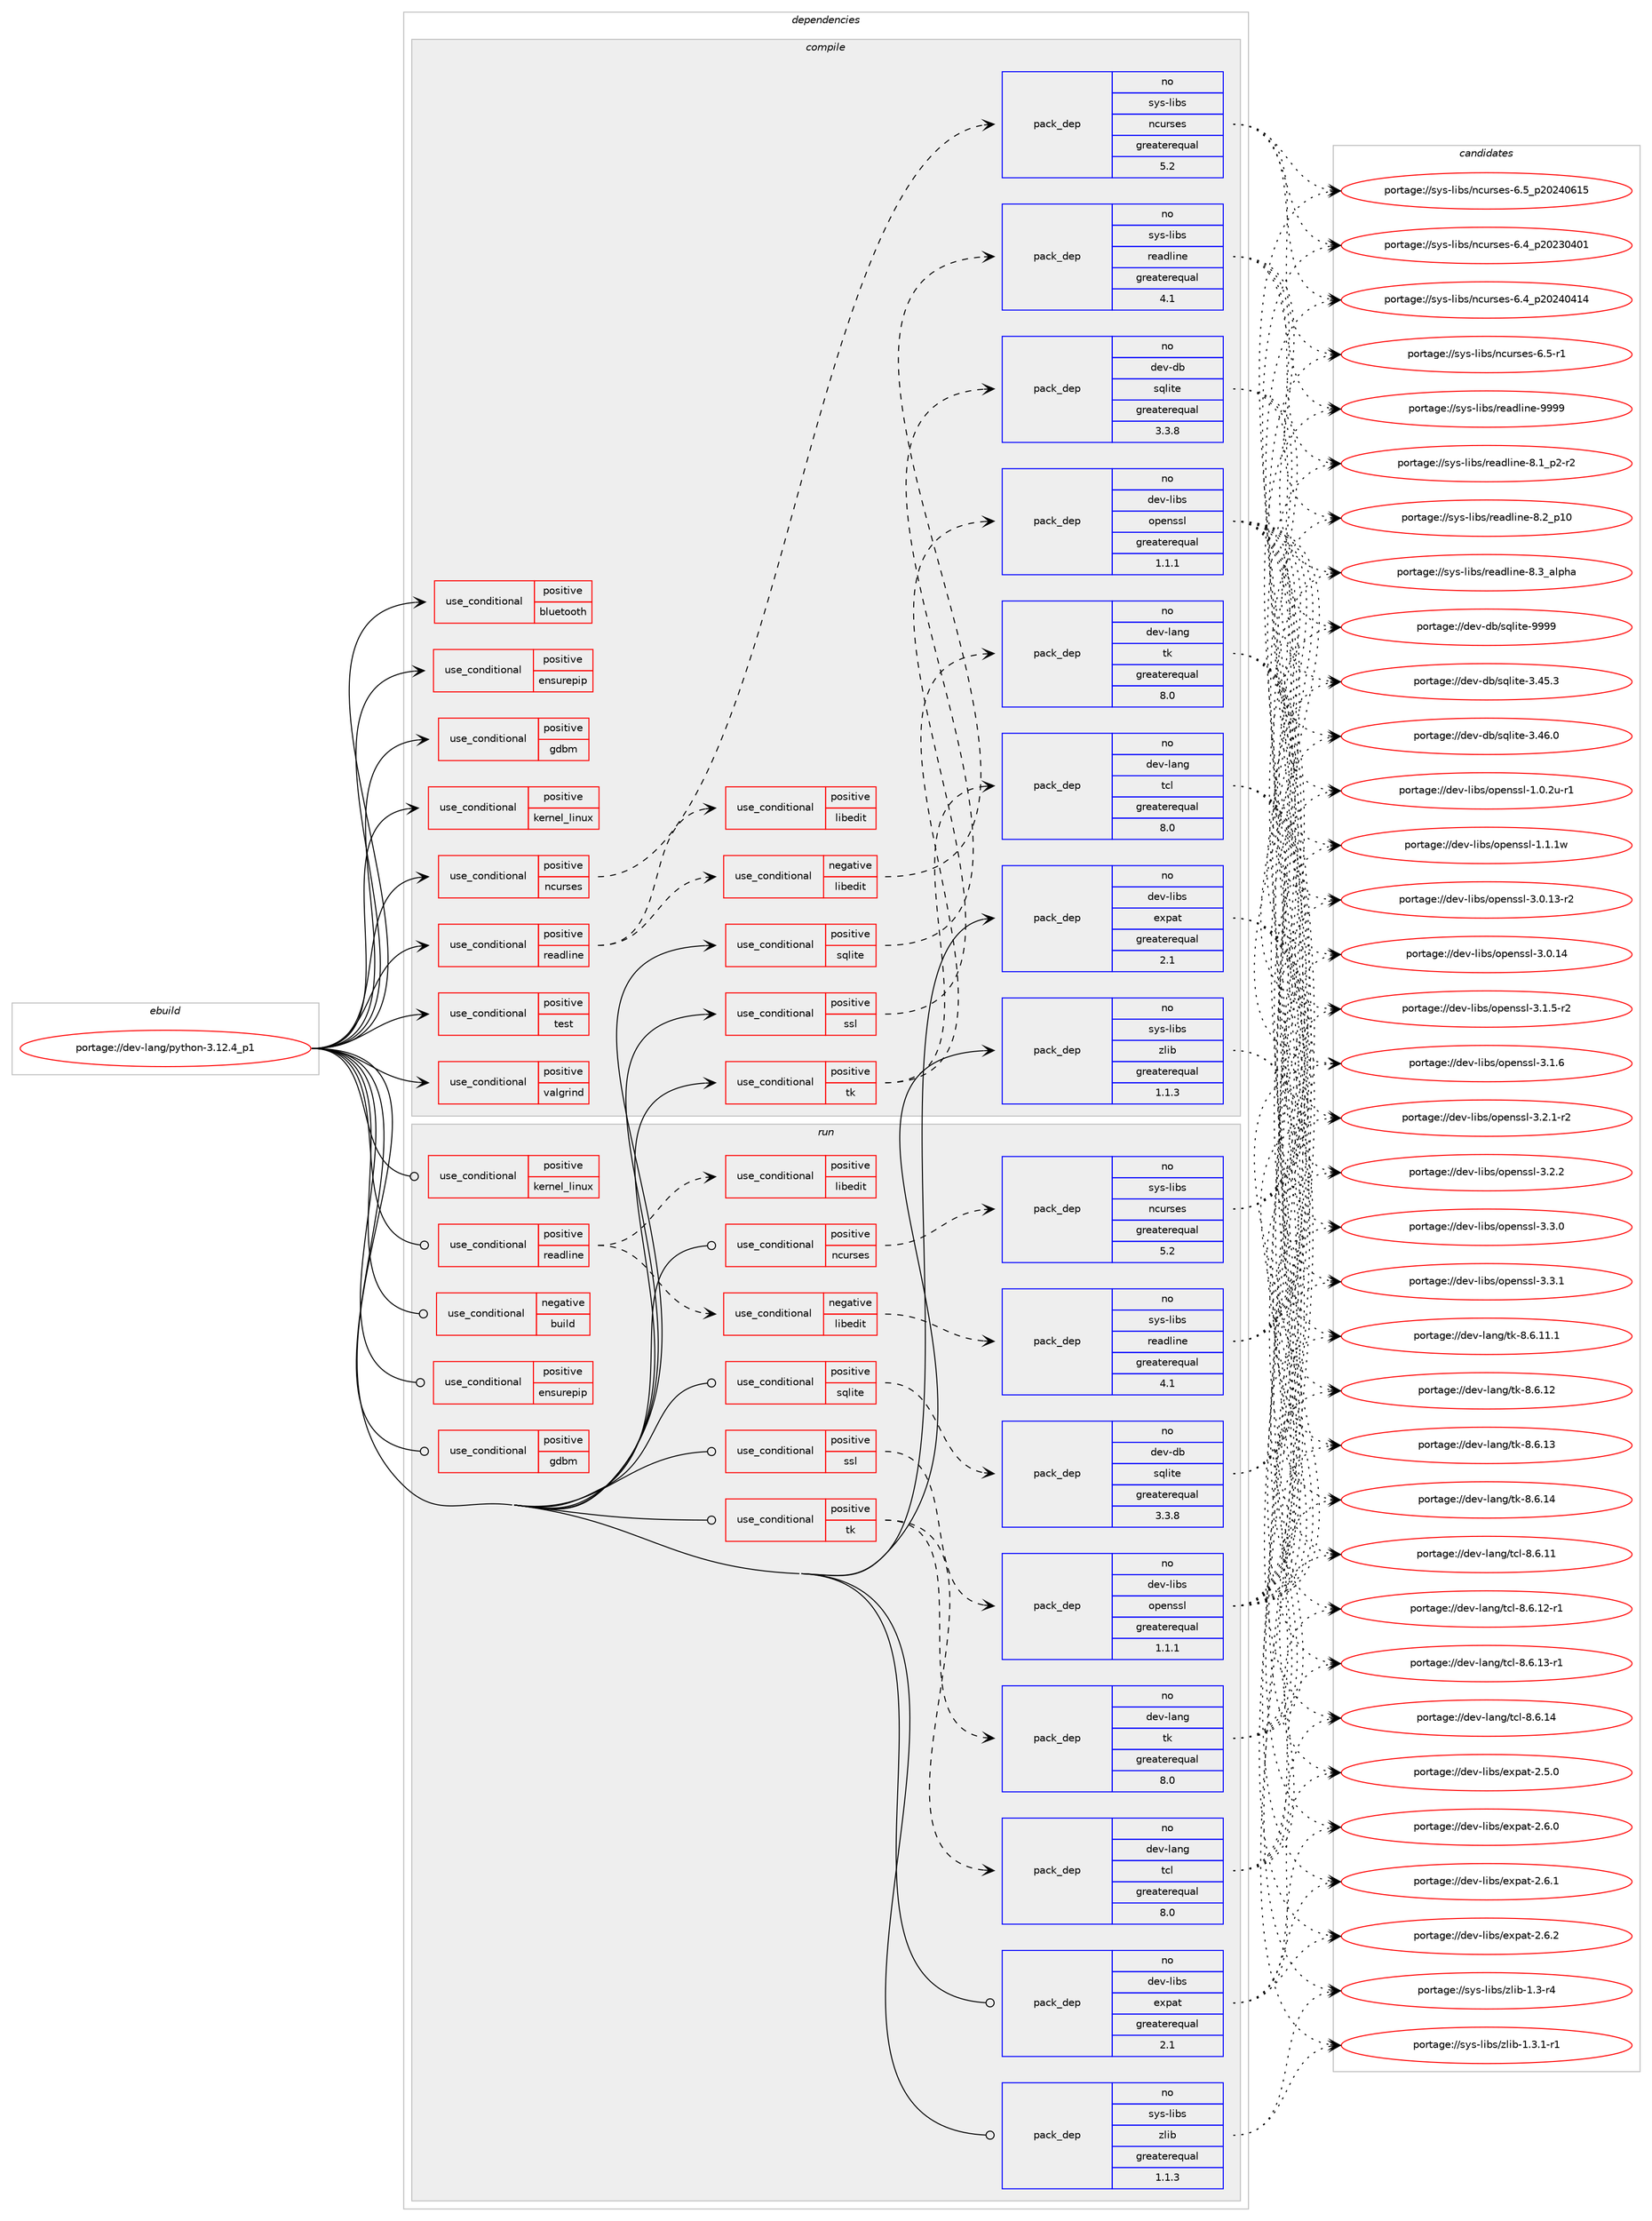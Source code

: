 digraph prolog {

# *************
# Graph options
# *************

newrank=true;
concentrate=true;
compound=true;
graph [rankdir=LR,fontname=Helvetica,fontsize=10,ranksep=1.5];#, ranksep=2.5, nodesep=0.2];
edge  [arrowhead=vee];
node  [fontname=Helvetica,fontsize=10];

# **********
# The ebuild
# **********

subgraph cluster_leftcol {
color=gray;
rank=same;
label=<<i>ebuild</i>>;
id [label="portage://dev-lang/python-3.12.4_p1", color=red, width=4, href="../dev-lang/python-3.12.4_p1.svg"];
}

# ****************
# The dependencies
# ****************

subgraph cluster_midcol {
color=gray;
label=<<i>dependencies</i>>;
subgraph cluster_compile {
fillcolor="#eeeeee";
style=filled;
label=<<i>compile</i>>;
subgraph cond23380 {
dependency51806 [label=<<TABLE BORDER="0" CELLBORDER="1" CELLSPACING="0" CELLPADDING="4"><TR><TD ROWSPAN="3" CELLPADDING="10">use_conditional</TD></TR><TR><TD>positive</TD></TR><TR><TD>bluetooth</TD></TR></TABLE>>, shape=none, color=red];
# *** BEGIN UNKNOWN DEPENDENCY TYPE (TODO) ***
# dependency51806 -> package_dependency(portage://dev-lang/python-3.12.4_p1,install,no,net-wireless,bluez,none,[,,],[],[])
# *** END UNKNOWN DEPENDENCY TYPE (TODO) ***

}
id:e -> dependency51806:w [weight=20,style="solid",arrowhead="vee"];
subgraph cond23381 {
dependency51807 [label=<<TABLE BORDER="0" CELLBORDER="1" CELLSPACING="0" CELLPADDING="4"><TR><TD ROWSPAN="3" CELLPADDING="10">use_conditional</TD></TR><TR><TD>positive</TD></TR><TR><TD>ensurepip</TD></TR></TABLE>>, shape=none, color=red];
# *** BEGIN UNKNOWN DEPENDENCY TYPE (TODO) ***
# dependency51807 -> package_dependency(portage://dev-lang/python-3.12.4_p1,install,no,dev-python,ensurepip-pip,none,[,,],[],[])
# *** END UNKNOWN DEPENDENCY TYPE (TODO) ***

}
id:e -> dependency51807:w [weight=20,style="solid",arrowhead="vee"];
subgraph cond23382 {
dependency51808 [label=<<TABLE BORDER="0" CELLBORDER="1" CELLSPACING="0" CELLPADDING="4"><TR><TD ROWSPAN="3" CELLPADDING="10">use_conditional</TD></TR><TR><TD>positive</TD></TR><TR><TD>gdbm</TD></TR></TABLE>>, shape=none, color=red];
# *** BEGIN UNKNOWN DEPENDENCY TYPE (TODO) ***
# dependency51808 -> package_dependency(portage://dev-lang/python-3.12.4_p1,install,no,sys-libs,gdbm,none,[,,],any_same_slot,[use(enable(berkdb),none)])
# *** END UNKNOWN DEPENDENCY TYPE (TODO) ***

}
id:e -> dependency51808:w [weight=20,style="solid",arrowhead="vee"];
subgraph cond23383 {
dependency51809 [label=<<TABLE BORDER="0" CELLBORDER="1" CELLSPACING="0" CELLPADDING="4"><TR><TD ROWSPAN="3" CELLPADDING="10">use_conditional</TD></TR><TR><TD>positive</TD></TR><TR><TD>kernel_linux</TD></TR></TABLE>>, shape=none, color=red];
# *** BEGIN UNKNOWN DEPENDENCY TYPE (TODO) ***
# dependency51809 -> package_dependency(portage://dev-lang/python-3.12.4_p1,install,no,sys-apps,util-linux,none,[,,],any_same_slot,[])
# *** END UNKNOWN DEPENDENCY TYPE (TODO) ***

}
id:e -> dependency51809:w [weight=20,style="solid",arrowhead="vee"];
subgraph cond23384 {
dependency51810 [label=<<TABLE BORDER="0" CELLBORDER="1" CELLSPACING="0" CELLPADDING="4"><TR><TD ROWSPAN="3" CELLPADDING="10">use_conditional</TD></TR><TR><TD>positive</TD></TR><TR><TD>ncurses</TD></TR></TABLE>>, shape=none, color=red];
subgraph pack27358 {
dependency51811 [label=<<TABLE BORDER="0" CELLBORDER="1" CELLSPACING="0" CELLPADDING="4" WIDTH="220"><TR><TD ROWSPAN="6" CELLPADDING="30">pack_dep</TD></TR><TR><TD WIDTH="110">no</TD></TR><TR><TD>sys-libs</TD></TR><TR><TD>ncurses</TD></TR><TR><TD>greaterequal</TD></TR><TR><TD>5.2</TD></TR></TABLE>>, shape=none, color=blue];
}
dependency51810:e -> dependency51811:w [weight=20,style="dashed",arrowhead="vee"];
}
id:e -> dependency51810:w [weight=20,style="solid",arrowhead="vee"];
subgraph cond23385 {
dependency51812 [label=<<TABLE BORDER="0" CELLBORDER="1" CELLSPACING="0" CELLPADDING="4"><TR><TD ROWSPAN="3" CELLPADDING="10">use_conditional</TD></TR><TR><TD>positive</TD></TR><TR><TD>readline</TD></TR></TABLE>>, shape=none, color=red];
subgraph cond23386 {
dependency51813 [label=<<TABLE BORDER="0" CELLBORDER="1" CELLSPACING="0" CELLPADDING="4"><TR><TD ROWSPAN="3" CELLPADDING="10">use_conditional</TD></TR><TR><TD>negative</TD></TR><TR><TD>libedit</TD></TR></TABLE>>, shape=none, color=red];
subgraph pack27359 {
dependency51814 [label=<<TABLE BORDER="0" CELLBORDER="1" CELLSPACING="0" CELLPADDING="4" WIDTH="220"><TR><TD ROWSPAN="6" CELLPADDING="30">pack_dep</TD></TR><TR><TD WIDTH="110">no</TD></TR><TR><TD>sys-libs</TD></TR><TR><TD>readline</TD></TR><TR><TD>greaterequal</TD></TR><TR><TD>4.1</TD></TR></TABLE>>, shape=none, color=blue];
}
dependency51813:e -> dependency51814:w [weight=20,style="dashed",arrowhead="vee"];
}
dependency51812:e -> dependency51813:w [weight=20,style="dashed",arrowhead="vee"];
subgraph cond23387 {
dependency51815 [label=<<TABLE BORDER="0" CELLBORDER="1" CELLSPACING="0" CELLPADDING="4"><TR><TD ROWSPAN="3" CELLPADDING="10">use_conditional</TD></TR><TR><TD>positive</TD></TR><TR><TD>libedit</TD></TR></TABLE>>, shape=none, color=red];
# *** BEGIN UNKNOWN DEPENDENCY TYPE (TODO) ***
# dependency51815 -> package_dependency(portage://dev-lang/python-3.12.4_p1,install,no,dev-libs,libedit,none,[,,],any_same_slot,[])
# *** END UNKNOWN DEPENDENCY TYPE (TODO) ***

}
dependency51812:e -> dependency51815:w [weight=20,style="dashed",arrowhead="vee"];
}
id:e -> dependency51812:w [weight=20,style="solid",arrowhead="vee"];
subgraph cond23388 {
dependency51816 [label=<<TABLE BORDER="0" CELLBORDER="1" CELLSPACING="0" CELLPADDING="4"><TR><TD ROWSPAN="3" CELLPADDING="10">use_conditional</TD></TR><TR><TD>positive</TD></TR><TR><TD>sqlite</TD></TR></TABLE>>, shape=none, color=red];
subgraph pack27360 {
dependency51817 [label=<<TABLE BORDER="0" CELLBORDER="1" CELLSPACING="0" CELLPADDING="4" WIDTH="220"><TR><TD ROWSPAN="6" CELLPADDING="30">pack_dep</TD></TR><TR><TD WIDTH="110">no</TD></TR><TR><TD>dev-db</TD></TR><TR><TD>sqlite</TD></TR><TR><TD>greaterequal</TD></TR><TR><TD>3.3.8</TD></TR></TABLE>>, shape=none, color=blue];
}
dependency51816:e -> dependency51817:w [weight=20,style="dashed",arrowhead="vee"];
}
id:e -> dependency51816:w [weight=20,style="solid",arrowhead="vee"];
subgraph cond23389 {
dependency51818 [label=<<TABLE BORDER="0" CELLBORDER="1" CELLSPACING="0" CELLPADDING="4"><TR><TD ROWSPAN="3" CELLPADDING="10">use_conditional</TD></TR><TR><TD>positive</TD></TR><TR><TD>ssl</TD></TR></TABLE>>, shape=none, color=red];
subgraph pack27361 {
dependency51819 [label=<<TABLE BORDER="0" CELLBORDER="1" CELLSPACING="0" CELLPADDING="4" WIDTH="220"><TR><TD ROWSPAN="6" CELLPADDING="30">pack_dep</TD></TR><TR><TD WIDTH="110">no</TD></TR><TR><TD>dev-libs</TD></TR><TR><TD>openssl</TD></TR><TR><TD>greaterequal</TD></TR><TR><TD>1.1.1</TD></TR></TABLE>>, shape=none, color=blue];
}
dependency51818:e -> dependency51819:w [weight=20,style="dashed",arrowhead="vee"];
}
id:e -> dependency51818:w [weight=20,style="solid",arrowhead="vee"];
subgraph cond23390 {
dependency51820 [label=<<TABLE BORDER="0" CELLBORDER="1" CELLSPACING="0" CELLPADDING="4"><TR><TD ROWSPAN="3" CELLPADDING="10">use_conditional</TD></TR><TR><TD>positive</TD></TR><TR><TD>test</TD></TR></TABLE>>, shape=none, color=red];
# *** BEGIN UNKNOWN DEPENDENCY TYPE (TODO) ***
# dependency51820 -> package_dependency(portage://dev-lang/python-3.12.4_p1,install,no,app-arch,xz-utils,none,[,,],[],[])
# *** END UNKNOWN DEPENDENCY TYPE (TODO) ***

# *** BEGIN UNKNOWN DEPENDENCY TYPE (TODO) ***
# dependency51820 -> package_dependency(portage://dev-lang/python-3.12.4_p1,install,no,dev-python,ensurepip-pip,none,[,,],[],[])
# *** END UNKNOWN DEPENDENCY TYPE (TODO) ***

# *** BEGIN UNKNOWN DEPENDENCY TYPE (TODO) ***
# dependency51820 -> package_dependency(portage://dev-lang/python-3.12.4_p1,install,no,dev-python,ensurepip-setuptools,none,[,,],[],[])
# *** END UNKNOWN DEPENDENCY TYPE (TODO) ***

# *** BEGIN UNKNOWN DEPENDENCY TYPE (TODO) ***
# dependency51820 -> package_dependency(portage://dev-lang/python-3.12.4_p1,install,no,dev-python,ensurepip-wheel,none,[,,],[],[])
# *** END UNKNOWN DEPENDENCY TYPE (TODO) ***

}
id:e -> dependency51820:w [weight=20,style="solid",arrowhead="vee"];
subgraph cond23391 {
dependency51821 [label=<<TABLE BORDER="0" CELLBORDER="1" CELLSPACING="0" CELLPADDING="4"><TR><TD ROWSPAN="3" CELLPADDING="10">use_conditional</TD></TR><TR><TD>positive</TD></TR><TR><TD>tk</TD></TR></TABLE>>, shape=none, color=red];
subgraph pack27362 {
dependency51822 [label=<<TABLE BORDER="0" CELLBORDER="1" CELLSPACING="0" CELLPADDING="4" WIDTH="220"><TR><TD ROWSPAN="6" CELLPADDING="30">pack_dep</TD></TR><TR><TD WIDTH="110">no</TD></TR><TR><TD>dev-lang</TD></TR><TR><TD>tcl</TD></TR><TR><TD>greaterequal</TD></TR><TR><TD>8.0</TD></TR></TABLE>>, shape=none, color=blue];
}
dependency51821:e -> dependency51822:w [weight=20,style="dashed",arrowhead="vee"];
subgraph pack27363 {
dependency51823 [label=<<TABLE BORDER="0" CELLBORDER="1" CELLSPACING="0" CELLPADDING="4" WIDTH="220"><TR><TD ROWSPAN="6" CELLPADDING="30">pack_dep</TD></TR><TR><TD WIDTH="110">no</TD></TR><TR><TD>dev-lang</TD></TR><TR><TD>tk</TD></TR><TR><TD>greaterequal</TD></TR><TR><TD>8.0</TD></TR></TABLE>>, shape=none, color=blue];
}
dependency51821:e -> dependency51823:w [weight=20,style="dashed",arrowhead="vee"];
# *** BEGIN UNKNOWN DEPENDENCY TYPE (TODO) ***
# dependency51821 -> package_dependency(portage://dev-lang/python-3.12.4_p1,install,no,dev-tcltk,blt,none,[,,],any_same_slot,[])
# *** END UNKNOWN DEPENDENCY TYPE (TODO) ***

# *** BEGIN UNKNOWN DEPENDENCY TYPE (TODO) ***
# dependency51821 -> package_dependency(portage://dev-lang/python-3.12.4_p1,install,no,dev-tcltk,tix,none,[,,],[],[])
# *** END UNKNOWN DEPENDENCY TYPE (TODO) ***

}
id:e -> dependency51821:w [weight=20,style="solid",arrowhead="vee"];
subgraph cond23392 {
dependency51824 [label=<<TABLE BORDER="0" CELLBORDER="1" CELLSPACING="0" CELLPADDING="4"><TR><TD ROWSPAN="3" CELLPADDING="10">use_conditional</TD></TR><TR><TD>positive</TD></TR><TR><TD>valgrind</TD></TR></TABLE>>, shape=none, color=red];
# *** BEGIN UNKNOWN DEPENDENCY TYPE (TODO) ***
# dependency51824 -> package_dependency(portage://dev-lang/python-3.12.4_p1,install,no,dev-debug,valgrind,none,[,,],[],[])
# *** END UNKNOWN DEPENDENCY TYPE (TODO) ***

}
id:e -> dependency51824:w [weight=20,style="solid",arrowhead="vee"];
# *** BEGIN UNKNOWN DEPENDENCY TYPE (TODO) ***
# id -> package_dependency(portage://dev-lang/python-3.12.4_p1,install,no,app-arch,bzip2,none,[,,],any_same_slot,[])
# *** END UNKNOWN DEPENDENCY TYPE (TODO) ***

# *** BEGIN UNKNOWN DEPENDENCY TYPE (TODO) ***
# id -> package_dependency(portage://dev-lang/python-3.12.4_p1,install,no,app-arch,xz-utils,none,[,,],any_same_slot,[])
# *** END UNKNOWN DEPENDENCY TYPE (TODO) ***

# *** BEGIN UNKNOWN DEPENDENCY TYPE (TODO) ***
# id -> package_dependency(portage://dev-lang/python-3.12.4_p1,install,no,app-crypt,libb2,none,[,,],[],[])
# *** END UNKNOWN DEPENDENCY TYPE (TODO) ***

subgraph pack27364 {
dependency51825 [label=<<TABLE BORDER="0" CELLBORDER="1" CELLSPACING="0" CELLPADDING="4" WIDTH="220"><TR><TD ROWSPAN="6" CELLPADDING="30">pack_dep</TD></TR><TR><TD WIDTH="110">no</TD></TR><TR><TD>dev-libs</TD></TR><TR><TD>expat</TD></TR><TR><TD>greaterequal</TD></TR><TR><TD>2.1</TD></TR></TABLE>>, shape=none, color=blue];
}
id:e -> dependency51825:w [weight=20,style="solid",arrowhead="vee"];
# *** BEGIN UNKNOWN DEPENDENCY TYPE (TODO) ***
# id -> package_dependency(portage://dev-lang/python-3.12.4_p1,install,no,dev-libs,libffi,none,[,,],any_same_slot,[])
# *** END UNKNOWN DEPENDENCY TYPE (TODO) ***

# *** BEGIN UNKNOWN DEPENDENCY TYPE (TODO) ***
# id -> package_dependency(portage://dev-lang/python-3.12.4_p1,install,no,dev-libs,mpdecimal,none,[,,],any_same_slot,[])
# *** END UNKNOWN DEPENDENCY TYPE (TODO) ***

# *** BEGIN UNKNOWN DEPENDENCY TYPE (TODO) ***
# id -> package_dependency(portage://dev-lang/python-3.12.4_p1,install,no,dev-python,gentoo-common,none,[,,],[],[])
# *** END UNKNOWN DEPENDENCY TYPE (TODO) ***

subgraph pack27365 {
dependency51826 [label=<<TABLE BORDER="0" CELLBORDER="1" CELLSPACING="0" CELLPADDING="4" WIDTH="220"><TR><TD ROWSPAN="6" CELLPADDING="30">pack_dep</TD></TR><TR><TD WIDTH="110">no</TD></TR><TR><TD>sys-libs</TD></TR><TR><TD>zlib</TD></TR><TR><TD>greaterequal</TD></TR><TR><TD>1.1.3</TD></TR></TABLE>>, shape=none, color=blue];
}
id:e -> dependency51826:w [weight=20,style="solid",arrowhead="vee"];
# *** BEGIN UNKNOWN DEPENDENCY TYPE (TODO) ***
# id -> package_dependency(portage://dev-lang/python-3.12.4_p1,install,no,virtual,libcrypt,none,[,,],any_same_slot,[])
# *** END UNKNOWN DEPENDENCY TYPE (TODO) ***

# *** BEGIN UNKNOWN DEPENDENCY TYPE (TODO) ***
# id -> package_dependency(portage://dev-lang/python-3.12.4_p1,install,no,virtual,libintl,none,[,,],[],[])
# *** END UNKNOWN DEPENDENCY TYPE (TODO) ***

}
subgraph cluster_compileandrun {
fillcolor="#eeeeee";
style=filled;
label=<<i>compile and run</i>>;
}
subgraph cluster_run {
fillcolor="#eeeeee";
style=filled;
label=<<i>run</i>>;
subgraph cond23393 {
dependency51827 [label=<<TABLE BORDER="0" CELLBORDER="1" CELLSPACING="0" CELLPADDING="4"><TR><TD ROWSPAN="3" CELLPADDING="10">use_conditional</TD></TR><TR><TD>negative</TD></TR><TR><TD>build</TD></TR></TABLE>>, shape=none, color=red];
# *** BEGIN UNKNOWN DEPENDENCY TYPE (TODO) ***
# dependency51827 -> package_dependency(portage://dev-lang/python-3.12.4_p1,run,no,app-misc,mime-types,none,[,,],[],[])
# *** END UNKNOWN DEPENDENCY TYPE (TODO) ***

}
id:e -> dependency51827:w [weight=20,style="solid",arrowhead="odot"];
subgraph cond23394 {
dependency51828 [label=<<TABLE BORDER="0" CELLBORDER="1" CELLSPACING="0" CELLPADDING="4"><TR><TD ROWSPAN="3" CELLPADDING="10">use_conditional</TD></TR><TR><TD>positive</TD></TR><TR><TD>ensurepip</TD></TR></TABLE>>, shape=none, color=red];
# *** BEGIN UNKNOWN DEPENDENCY TYPE (TODO) ***
# dependency51828 -> package_dependency(portage://dev-lang/python-3.12.4_p1,run,no,dev-python,ensurepip-pip,none,[,,],[],[])
# *** END UNKNOWN DEPENDENCY TYPE (TODO) ***

}
id:e -> dependency51828:w [weight=20,style="solid",arrowhead="odot"];
subgraph cond23395 {
dependency51829 [label=<<TABLE BORDER="0" CELLBORDER="1" CELLSPACING="0" CELLPADDING="4"><TR><TD ROWSPAN="3" CELLPADDING="10">use_conditional</TD></TR><TR><TD>positive</TD></TR><TR><TD>gdbm</TD></TR></TABLE>>, shape=none, color=red];
# *** BEGIN UNKNOWN DEPENDENCY TYPE (TODO) ***
# dependency51829 -> package_dependency(portage://dev-lang/python-3.12.4_p1,run,no,sys-libs,gdbm,none,[,,],any_same_slot,[use(enable(berkdb),none)])
# *** END UNKNOWN DEPENDENCY TYPE (TODO) ***

}
id:e -> dependency51829:w [weight=20,style="solid",arrowhead="odot"];
subgraph cond23396 {
dependency51830 [label=<<TABLE BORDER="0" CELLBORDER="1" CELLSPACING="0" CELLPADDING="4"><TR><TD ROWSPAN="3" CELLPADDING="10">use_conditional</TD></TR><TR><TD>positive</TD></TR><TR><TD>kernel_linux</TD></TR></TABLE>>, shape=none, color=red];
# *** BEGIN UNKNOWN DEPENDENCY TYPE (TODO) ***
# dependency51830 -> package_dependency(portage://dev-lang/python-3.12.4_p1,run,no,sys-apps,util-linux,none,[,,],any_same_slot,[])
# *** END UNKNOWN DEPENDENCY TYPE (TODO) ***

}
id:e -> dependency51830:w [weight=20,style="solid",arrowhead="odot"];
subgraph cond23397 {
dependency51831 [label=<<TABLE BORDER="0" CELLBORDER="1" CELLSPACING="0" CELLPADDING="4"><TR><TD ROWSPAN="3" CELLPADDING="10">use_conditional</TD></TR><TR><TD>positive</TD></TR><TR><TD>ncurses</TD></TR></TABLE>>, shape=none, color=red];
subgraph pack27366 {
dependency51832 [label=<<TABLE BORDER="0" CELLBORDER="1" CELLSPACING="0" CELLPADDING="4" WIDTH="220"><TR><TD ROWSPAN="6" CELLPADDING="30">pack_dep</TD></TR><TR><TD WIDTH="110">no</TD></TR><TR><TD>sys-libs</TD></TR><TR><TD>ncurses</TD></TR><TR><TD>greaterequal</TD></TR><TR><TD>5.2</TD></TR></TABLE>>, shape=none, color=blue];
}
dependency51831:e -> dependency51832:w [weight=20,style="dashed",arrowhead="vee"];
}
id:e -> dependency51831:w [weight=20,style="solid",arrowhead="odot"];
subgraph cond23398 {
dependency51833 [label=<<TABLE BORDER="0" CELLBORDER="1" CELLSPACING="0" CELLPADDING="4"><TR><TD ROWSPAN="3" CELLPADDING="10">use_conditional</TD></TR><TR><TD>positive</TD></TR><TR><TD>readline</TD></TR></TABLE>>, shape=none, color=red];
subgraph cond23399 {
dependency51834 [label=<<TABLE BORDER="0" CELLBORDER="1" CELLSPACING="0" CELLPADDING="4"><TR><TD ROWSPAN="3" CELLPADDING="10">use_conditional</TD></TR><TR><TD>negative</TD></TR><TR><TD>libedit</TD></TR></TABLE>>, shape=none, color=red];
subgraph pack27367 {
dependency51835 [label=<<TABLE BORDER="0" CELLBORDER="1" CELLSPACING="0" CELLPADDING="4" WIDTH="220"><TR><TD ROWSPAN="6" CELLPADDING="30">pack_dep</TD></TR><TR><TD WIDTH="110">no</TD></TR><TR><TD>sys-libs</TD></TR><TR><TD>readline</TD></TR><TR><TD>greaterequal</TD></TR><TR><TD>4.1</TD></TR></TABLE>>, shape=none, color=blue];
}
dependency51834:e -> dependency51835:w [weight=20,style="dashed",arrowhead="vee"];
}
dependency51833:e -> dependency51834:w [weight=20,style="dashed",arrowhead="vee"];
subgraph cond23400 {
dependency51836 [label=<<TABLE BORDER="0" CELLBORDER="1" CELLSPACING="0" CELLPADDING="4"><TR><TD ROWSPAN="3" CELLPADDING="10">use_conditional</TD></TR><TR><TD>positive</TD></TR><TR><TD>libedit</TD></TR></TABLE>>, shape=none, color=red];
# *** BEGIN UNKNOWN DEPENDENCY TYPE (TODO) ***
# dependency51836 -> package_dependency(portage://dev-lang/python-3.12.4_p1,run,no,dev-libs,libedit,none,[,,],any_same_slot,[])
# *** END UNKNOWN DEPENDENCY TYPE (TODO) ***

}
dependency51833:e -> dependency51836:w [weight=20,style="dashed",arrowhead="vee"];
}
id:e -> dependency51833:w [weight=20,style="solid",arrowhead="odot"];
subgraph cond23401 {
dependency51837 [label=<<TABLE BORDER="0" CELLBORDER="1" CELLSPACING="0" CELLPADDING="4"><TR><TD ROWSPAN="3" CELLPADDING="10">use_conditional</TD></TR><TR><TD>positive</TD></TR><TR><TD>sqlite</TD></TR></TABLE>>, shape=none, color=red];
subgraph pack27368 {
dependency51838 [label=<<TABLE BORDER="0" CELLBORDER="1" CELLSPACING="0" CELLPADDING="4" WIDTH="220"><TR><TD ROWSPAN="6" CELLPADDING="30">pack_dep</TD></TR><TR><TD WIDTH="110">no</TD></TR><TR><TD>dev-db</TD></TR><TR><TD>sqlite</TD></TR><TR><TD>greaterequal</TD></TR><TR><TD>3.3.8</TD></TR></TABLE>>, shape=none, color=blue];
}
dependency51837:e -> dependency51838:w [weight=20,style="dashed",arrowhead="vee"];
}
id:e -> dependency51837:w [weight=20,style="solid",arrowhead="odot"];
subgraph cond23402 {
dependency51839 [label=<<TABLE BORDER="0" CELLBORDER="1" CELLSPACING="0" CELLPADDING="4"><TR><TD ROWSPAN="3" CELLPADDING="10">use_conditional</TD></TR><TR><TD>positive</TD></TR><TR><TD>ssl</TD></TR></TABLE>>, shape=none, color=red];
subgraph pack27369 {
dependency51840 [label=<<TABLE BORDER="0" CELLBORDER="1" CELLSPACING="0" CELLPADDING="4" WIDTH="220"><TR><TD ROWSPAN="6" CELLPADDING="30">pack_dep</TD></TR><TR><TD WIDTH="110">no</TD></TR><TR><TD>dev-libs</TD></TR><TR><TD>openssl</TD></TR><TR><TD>greaterequal</TD></TR><TR><TD>1.1.1</TD></TR></TABLE>>, shape=none, color=blue];
}
dependency51839:e -> dependency51840:w [weight=20,style="dashed",arrowhead="vee"];
}
id:e -> dependency51839:w [weight=20,style="solid",arrowhead="odot"];
subgraph cond23403 {
dependency51841 [label=<<TABLE BORDER="0" CELLBORDER="1" CELLSPACING="0" CELLPADDING="4"><TR><TD ROWSPAN="3" CELLPADDING="10">use_conditional</TD></TR><TR><TD>positive</TD></TR><TR><TD>tk</TD></TR></TABLE>>, shape=none, color=red];
subgraph pack27370 {
dependency51842 [label=<<TABLE BORDER="0" CELLBORDER="1" CELLSPACING="0" CELLPADDING="4" WIDTH="220"><TR><TD ROWSPAN="6" CELLPADDING="30">pack_dep</TD></TR><TR><TD WIDTH="110">no</TD></TR><TR><TD>dev-lang</TD></TR><TR><TD>tcl</TD></TR><TR><TD>greaterequal</TD></TR><TR><TD>8.0</TD></TR></TABLE>>, shape=none, color=blue];
}
dependency51841:e -> dependency51842:w [weight=20,style="dashed",arrowhead="vee"];
subgraph pack27371 {
dependency51843 [label=<<TABLE BORDER="0" CELLBORDER="1" CELLSPACING="0" CELLPADDING="4" WIDTH="220"><TR><TD ROWSPAN="6" CELLPADDING="30">pack_dep</TD></TR><TR><TD WIDTH="110">no</TD></TR><TR><TD>dev-lang</TD></TR><TR><TD>tk</TD></TR><TR><TD>greaterequal</TD></TR><TR><TD>8.0</TD></TR></TABLE>>, shape=none, color=blue];
}
dependency51841:e -> dependency51843:w [weight=20,style="dashed",arrowhead="vee"];
# *** BEGIN UNKNOWN DEPENDENCY TYPE (TODO) ***
# dependency51841 -> package_dependency(portage://dev-lang/python-3.12.4_p1,run,no,dev-tcltk,blt,none,[,,],any_same_slot,[])
# *** END UNKNOWN DEPENDENCY TYPE (TODO) ***

# *** BEGIN UNKNOWN DEPENDENCY TYPE (TODO) ***
# dependency51841 -> package_dependency(portage://dev-lang/python-3.12.4_p1,run,no,dev-tcltk,tix,none,[,,],[],[])
# *** END UNKNOWN DEPENDENCY TYPE (TODO) ***

}
id:e -> dependency51841:w [weight=20,style="solid",arrowhead="odot"];
# *** BEGIN UNKNOWN DEPENDENCY TYPE (TODO) ***
# id -> package_dependency(portage://dev-lang/python-3.12.4_p1,run,no,app-arch,bzip2,none,[,,],any_same_slot,[])
# *** END UNKNOWN DEPENDENCY TYPE (TODO) ***

# *** BEGIN UNKNOWN DEPENDENCY TYPE (TODO) ***
# id -> package_dependency(portage://dev-lang/python-3.12.4_p1,run,no,app-arch,xz-utils,none,[,,],any_same_slot,[])
# *** END UNKNOWN DEPENDENCY TYPE (TODO) ***

# *** BEGIN UNKNOWN DEPENDENCY TYPE (TODO) ***
# id -> package_dependency(portage://dev-lang/python-3.12.4_p1,run,no,app-crypt,libb2,none,[,,],[],[])
# *** END UNKNOWN DEPENDENCY TYPE (TODO) ***

# *** BEGIN UNKNOWN DEPENDENCY TYPE (TODO) ***
# id -> package_dependency(portage://dev-lang/python-3.12.4_p1,run,no,dev-lang,python-exec,none,[,,],[],[use(enable(python_targets_python3_12),negative)])
# *** END UNKNOWN DEPENDENCY TYPE (TODO) ***

subgraph pack27372 {
dependency51844 [label=<<TABLE BORDER="0" CELLBORDER="1" CELLSPACING="0" CELLPADDING="4" WIDTH="220"><TR><TD ROWSPAN="6" CELLPADDING="30">pack_dep</TD></TR><TR><TD WIDTH="110">no</TD></TR><TR><TD>dev-libs</TD></TR><TR><TD>expat</TD></TR><TR><TD>greaterequal</TD></TR><TR><TD>2.1</TD></TR></TABLE>>, shape=none, color=blue];
}
id:e -> dependency51844:w [weight=20,style="solid",arrowhead="odot"];
# *** BEGIN UNKNOWN DEPENDENCY TYPE (TODO) ***
# id -> package_dependency(portage://dev-lang/python-3.12.4_p1,run,no,dev-libs,libffi,none,[,,],any_same_slot,[])
# *** END UNKNOWN DEPENDENCY TYPE (TODO) ***

# *** BEGIN UNKNOWN DEPENDENCY TYPE (TODO) ***
# id -> package_dependency(portage://dev-lang/python-3.12.4_p1,run,no,dev-libs,mpdecimal,none,[,,],any_same_slot,[])
# *** END UNKNOWN DEPENDENCY TYPE (TODO) ***

# *** BEGIN UNKNOWN DEPENDENCY TYPE (TODO) ***
# id -> package_dependency(portage://dev-lang/python-3.12.4_p1,run,no,dev-python,gentoo-common,none,[,,],[],[])
# *** END UNKNOWN DEPENDENCY TYPE (TODO) ***

subgraph pack27373 {
dependency51845 [label=<<TABLE BORDER="0" CELLBORDER="1" CELLSPACING="0" CELLPADDING="4" WIDTH="220"><TR><TD ROWSPAN="6" CELLPADDING="30">pack_dep</TD></TR><TR><TD WIDTH="110">no</TD></TR><TR><TD>sys-libs</TD></TR><TR><TD>zlib</TD></TR><TR><TD>greaterequal</TD></TR><TR><TD>1.1.3</TD></TR></TABLE>>, shape=none, color=blue];
}
id:e -> dependency51845:w [weight=20,style="solid",arrowhead="odot"];
# *** BEGIN UNKNOWN DEPENDENCY TYPE (TODO) ***
# id -> package_dependency(portage://dev-lang/python-3.12.4_p1,run,no,virtual,libcrypt,none,[,,],any_same_slot,[])
# *** END UNKNOWN DEPENDENCY TYPE (TODO) ***

# *** BEGIN UNKNOWN DEPENDENCY TYPE (TODO) ***
# id -> package_dependency(portage://dev-lang/python-3.12.4_p1,run,no,virtual,libintl,none,[,,],[],[])
# *** END UNKNOWN DEPENDENCY TYPE (TODO) ***

}
}

# **************
# The candidates
# **************

subgraph cluster_choices {
rank=same;
color=gray;
label=<<i>candidates</i>>;

subgraph choice27358 {
color=black;
nodesep=1;
choice1151211154510810598115471109911711411510111545544652951125048505148524849 [label="portage://sys-libs/ncurses-6.4_p20230401", color=red, width=4,href="../sys-libs/ncurses-6.4_p20230401.svg"];
choice1151211154510810598115471109911711411510111545544652951125048505248524952 [label="portage://sys-libs/ncurses-6.4_p20240414", color=red, width=4,href="../sys-libs/ncurses-6.4_p20240414.svg"];
choice11512111545108105981154711099117114115101115455446534511449 [label="portage://sys-libs/ncurses-6.5-r1", color=red, width=4,href="../sys-libs/ncurses-6.5-r1.svg"];
choice1151211154510810598115471109911711411510111545544653951125048505248544953 [label="portage://sys-libs/ncurses-6.5_p20240615", color=red, width=4,href="../sys-libs/ncurses-6.5_p20240615.svg"];
dependency51811:e -> choice1151211154510810598115471109911711411510111545544652951125048505148524849:w [style=dotted,weight="100"];
dependency51811:e -> choice1151211154510810598115471109911711411510111545544652951125048505248524952:w [style=dotted,weight="100"];
dependency51811:e -> choice11512111545108105981154711099117114115101115455446534511449:w [style=dotted,weight="100"];
dependency51811:e -> choice1151211154510810598115471109911711411510111545544653951125048505248544953:w [style=dotted,weight="100"];
}
subgraph choice27359 {
color=black;
nodesep=1;
choice115121115451081059811547114101971001081051101014556464995112504511450 [label="portage://sys-libs/readline-8.1_p2-r2", color=red, width=4,href="../sys-libs/readline-8.1_p2-r2.svg"];
choice1151211154510810598115471141019710010810511010145564650951124948 [label="portage://sys-libs/readline-8.2_p10", color=red, width=4,href="../sys-libs/readline-8.2_p10.svg"];
choice1151211154510810598115471141019710010810511010145564651959710811210497 [label="portage://sys-libs/readline-8.3_alpha", color=red, width=4,href="../sys-libs/readline-8.3_alpha.svg"];
choice115121115451081059811547114101971001081051101014557575757 [label="portage://sys-libs/readline-9999", color=red, width=4,href="../sys-libs/readline-9999.svg"];
dependency51814:e -> choice115121115451081059811547114101971001081051101014556464995112504511450:w [style=dotted,weight="100"];
dependency51814:e -> choice1151211154510810598115471141019710010810511010145564650951124948:w [style=dotted,weight="100"];
dependency51814:e -> choice1151211154510810598115471141019710010810511010145564651959710811210497:w [style=dotted,weight="100"];
dependency51814:e -> choice115121115451081059811547114101971001081051101014557575757:w [style=dotted,weight="100"];
}
subgraph choice27360 {
color=black;
nodesep=1;
choice10010111845100984711511310810511610145514652534651 [label="portage://dev-db/sqlite-3.45.3", color=red, width=4,href="../dev-db/sqlite-3.45.3.svg"];
choice10010111845100984711511310810511610145514652544648 [label="portage://dev-db/sqlite-3.46.0", color=red, width=4,href="../dev-db/sqlite-3.46.0.svg"];
choice1001011184510098471151131081051161014557575757 [label="portage://dev-db/sqlite-9999", color=red, width=4,href="../dev-db/sqlite-9999.svg"];
dependency51817:e -> choice10010111845100984711511310810511610145514652534651:w [style=dotted,weight="100"];
dependency51817:e -> choice10010111845100984711511310810511610145514652544648:w [style=dotted,weight="100"];
dependency51817:e -> choice1001011184510098471151131081051161014557575757:w [style=dotted,weight="100"];
}
subgraph choice27361 {
color=black;
nodesep=1;
choice1001011184510810598115471111121011101151151084549464846501174511449 [label="portage://dev-libs/openssl-1.0.2u-r1", color=red, width=4,href="../dev-libs/openssl-1.0.2u-r1.svg"];
choice100101118451081059811547111112101110115115108454946494649119 [label="portage://dev-libs/openssl-1.1.1w", color=red, width=4,href="../dev-libs/openssl-1.1.1w.svg"];
choice100101118451081059811547111112101110115115108455146484649514511450 [label="portage://dev-libs/openssl-3.0.13-r2", color=red, width=4,href="../dev-libs/openssl-3.0.13-r2.svg"];
choice10010111845108105981154711111210111011511510845514648464952 [label="portage://dev-libs/openssl-3.0.14", color=red, width=4,href="../dev-libs/openssl-3.0.14.svg"];
choice1001011184510810598115471111121011101151151084551464946534511450 [label="portage://dev-libs/openssl-3.1.5-r2", color=red, width=4,href="../dev-libs/openssl-3.1.5-r2.svg"];
choice100101118451081059811547111112101110115115108455146494654 [label="portage://dev-libs/openssl-3.1.6", color=red, width=4,href="../dev-libs/openssl-3.1.6.svg"];
choice1001011184510810598115471111121011101151151084551465046494511450 [label="portage://dev-libs/openssl-3.2.1-r2", color=red, width=4,href="../dev-libs/openssl-3.2.1-r2.svg"];
choice100101118451081059811547111112101110115115108455146504650 [label="portage://dev-libs/openssl-3.2.2", color=red, width=4,href="../dev-libs/openssl-3.2.2.svg"];
choice100101118451081059811547111112101110115115108455146514648 [label="portage://dev-libs/openssl-3.3.0", color=red, width=4,href="../dev-libs/openssl-3.3.0.svg"];
choice100101118451081059811547111112101110115115108455146514649 [label="portage://dev-libs/openssl-3.3.1", color=red, width=4,href="../dev-libs/openssl-3.3.1.svg"];
dependency51819:e -> choice1001011184510810598115471111121011101151151084549464846501174511449:w [style=dotted,weight="100"];
dependency51819:e -> choice100101118451081059811547111112101110115115108454946494649119:w [style=dotted,weight="100"];
dependency51819:e -> choice100101118451081059811547111112101110115115108455146484649514511450:w [style=dotted,weight="100"];
dependency51819:e -> choice10010111845108105981154711111210111011511510845514648464952:w [style=dotted,weight="100"];
dependency51819:e -> choice1001011184510810598115471111121011101151151084551464946534511450:w [style=dotted,weight="100"];
dependency51819:e -> choice100101118451081059811547111112101110115115108455146494654:w [style=dotted,weight="100"];
dependency51819:e -> choice1001011184510810598115471111121011101151151084551465046494511450:w [style=dotted,weight="100"];
dependency51819:e -> choice100101118451081059811547111112101110115115108455146504650:w [style=dotted,weight="100"];
dependency51819:e -> choice100101118451081059811547111112101110115115108455146514648:w [style=dotted,weight="100"];
dependency51819:e -> choice100101118451081059811547111112101110115115108455146514649:w [style=dotted,weight="100"];
}
subgraph choice27362 {
color=black;
nodesep=1;
choice1001011184510897110103471169910845564654464949 [label="portage://dev-lang/tcl-8.6.11", color=red, width=4,href="../dev-lang/tcl-8.6.11.svg"];
choice10010111845108971101034711699108455646544649504511449 [label="portage://dev-lang/tcl-8.6.12-r1", color=red, width=4,href="../dev-lang/tcl-8.6.12-r1.svg"];
choice10010111845108971101034711699108455646544649514511449 [label="portage://dev-lang/tcl-8.6.13-r1", color=red, width=4,href="../dev-lang/tcl-8.6.13-r1.svg"];
choice1001011184510897110103471169910845564654464952 [label="portage://dev-lang/tcl-8.6.14", color=red, width=4,href="../dev-lang/tcl-8.6.14.svg"];
dependency51822:e -> choice1001011184510897110103471169910845564654464949:w [style=dotted,weight="100"];
dependency51822:e -> choice10010111845108971101034711699108455646544649504511449:w [style=dotted,weight="100"];
dependency51822:e -> choice10010111845108971101034711699108455646544649514511449:w [style=dotted,weight="100"];
dependency51822:e -> choice1001011184510897110103471169910845564654464952:w [style=dotted,weight="100"];
}
subgraph choice27363 {
color=black;
nodesep=1;
choice100101118451089711010347116107455646544649494649 [label="portage://dev-lang/tk-8.6.11.1", color=red, width=4,href="../dev-lang/tk-8.6.11.1.svg"];
choice10010111845108971101034711610745564654464950 [label="portage://dev-lang/tk-8.6.12", color=red, width=4,href="../dev-lang/tk-8.6.12.svg"];
choice10010111845108971101034711610745564654464951 [label="portage://dev-lang/tk-8.6.13", color=red, width=4,href="../dev-lang/tk-8.6.13.svg"];
choice10010111845108971101034711610745564654464952 [label="portage://dev-lang/tk-8.6.14", color=red, width=4,href="../dev-lang/tk-8.6.14.svg"];
dependency51823:e -> choice100101118451089711010347116107455646544649494649:w [style=dotted,weight="100"];
dependency51823:e -> choice10010111845108971101034711610745564654464950:w [style=dotted,weight="100"];
dependency51823:e -> choice10010111845108971101034711610745564654464951:w [style=dotted,weight="100"];
dependency51823:e -> choice10010111845108971101034711610745564654464952:w [style=dotted,weight="100"];
}
subgraph choice27364 {
color=black;
nodesep=1;
choice10010111845108105981154710112011297116455046534648 [label="portage://dev-libs/expat-2.5.0", color=red, width=4,href="../dev-libs/expat-2.5.0.svg"];
choice10010111845108105981154710112011297116455046544648 [label="portage://dev-libs/expat-2.6.0", color=red, width=4,href="../dev-libs/expat-2.6.0.svg"];
choice10010111845108105981154710112011297116455046544649 [label="portage://dev-libs/expat-2.6.1", color=red, width=4,href="../dev-libs/expat-2.6.1.svg"];
choice10010111845108105981154710112011297116455046544650 [label="portage://dev-libs/expat-2.6.2", color=red, width=4,href="../dev-libs/expat-2.6.2.svg"];
dependency51825:e -> choice10010111845108105981154710112011297116455046534648:w [style=dotted,weight="100"];
dependency51825:e -> choice10010111845108105981154710112011297116455046544648:w [style=dotted,weight="100"];
dependency51825:e -> choice10010111845108105981154710112011297116455046544649:w [style=dotted,weight="100"];
dependency51825:e -> choice10010111845108105981154710112011297116455046544650:w [style=dotted,weight="100"];
}
subgraph choice27365 {
color=black;
nodesep=1;
choice11512111545108105981154712210810598454946514511452 [label="portage://sys-libs/zlib-1.3-r4", color=red, width=4,href="../sys-libs/zlib-1.3-r4.svg"];
choice115121115451081059811547122108105984549465146494511449 [label="portage://sys-libs/zlib-1.3.1-r1", color=red, width=4,href="../sys-libs/zlib-1.3.1-r1.svg"];
dependency51826:e -> choice11512111545108105981154712210810598454946514511452:w [style=dotted,weight="100"];
dependency51826:e -> choice115121115451081059811547122108105984549465146494511449:w [style=dotted,weight="100"];
}
subgraph choice27366 {
color=black;
nodesep=1;
choice1151211154510810598115471109911711411510111545544652951125048505148524849 [label="portage://sys-libs/ncurses-6.4_p20230401", color=red, width=4,href="../sys-libs/ncurses-6.4_p20230401.svg"];
choice1151211154510810598115471109911711411510111545544652951125048505248524952 [label="portage://sys-libs/ncurses-6.4_p20240414", color=red, width=4,href="../sys-libs/ncurses-6.4_p20240414.svg"];
choice11512111545108105981154711099117114115101115455446534511449 [label="portage://sys-libs/ncurses-6.5-r1", color=red, width=4,href="../sys-libs/ncurses-6.5-r1.svg"];
choice1151211154510810598115471109911711411510111545544653951125048505248544953 [label="portage://sys-libs/ncurses-6.5_p20240615", color=red, width=4,href="../sys-libs/ncurses-6.5_p20240615.svg"];
dependency51832:e -> choice1151211154510810598115471109911711411510111545544652951125048505148524849:w [style=dotted,weight="100"];
dependency51832:e -> choice1151211154510810598115471109911711411510111545544652951125048505248524952:w [style=dotted,weight="100"];
dependency51832:e -> choice11512111545108105981154711099117114115101115455446534511449:w [style=dotted,weight="100"];
dependency51832:e -> choice1151211154510810598115471109911711411510111545544653951125048505248544953:w [style=dotted,weight="100"];
}
subgraph choice27367 {
color=black;
nodesep=1;
choice115121115451081059811547114101971001081051101014556464995112504511450 [label="portage://sys-libs/readline-8.1_p2-r2", color=red, width=4,href="../sys-libs/readline-8.1_p2-r2.svg"];
choice1151211154510810598115471141019710010810511010145564650951124948 [label="portage://sys-libs/readline-8.2_p10", color=red, width=4,href="../sys-libs/readline-8.2_p10.svg"];
choice1151211154510810598115471141019710010810511010145564651959710811210497 [label="portage://sys-libs/readline-8.3_alpha", color=red, width=4,href="../sys-libs/readline-8.3_alpha.svg"];
choice115121115451081059811547114101971001081051101014557575757 [label="portage://sys-libs/readline-9999", color=red, width=4,href="../sys-libs/readline-9999.svg"];
dependency51835:e -> choice115121115451081059811547114101971001081051101014556464995112504511450:w [style=dotted,weight="100"];
dependency51835:e -> choice1151211154510810598115471141019710010810511010145564650951124948:w [style=dotted,weight="100"];
dependency51835:e -> choice1151211154510810598115471141019710010810511010145564651959710811210497:w [style=dotted,weight="100"];
dependency51835:e -> choice115121115451081059811547114101971001081051101014557575757:w [style=dotted,weight="100"];
}
subgraph choice27368 {
color=black;
nodesep=1;
choice10010111845100984711511310810511610145514652534651 [label="portage://dev-db/sqlite-3.45.3", color=red, width=4,href="../dev-db/sqlite-3.45.3.svg"];
choice10010111845100984711511310810511610145514652544648 [label="portage://dev-db/sqlite-3.46.0", color=red, width=4,href="../dev-db/sqlite-3.46.0.svg"];
choice1001011184510098471151131081051161014557575757 [label="portage://dev-db/sqlite-9999", color=red, width=4,href="../dev-db/sqlite-9999.svg"];
dependency51838:e -> choice10010111845100984711511310810511610145514652534651:w [style=dotted,weight="100"];
dependency51838:e -> choice10010111845100984711511310810511610145514652544648:w [style=dotted,weight="100"];
dependency51838:e -> choice1001011184510098471151131081051161014557575757:w [style=dotted,weight="100"];
}
subgraph choice27369 {
color=black;
nodesep=1;
choice1001011184510810598115471111121011101151151084549464846501174511449 [label="portage://dev-libs/openssl-1.0.2u-r1", color=red, width=4,href="../dev-libs/openssl-1.0.2u-r1.svg"];
choice100101118451081059811547111112101110115115108454946494649119 [label="portage://dev-libs/openssl-1.1.1w", color=red, width=4,href="../dev-libs/openssl-1.1.1w.svg"];
choice100101118451081059811547111112101110115115108455146484649514511450 [label="portage://dev-libs/openssl-3.0.13-r2", color=red, width=4,href="../dev-libs/openssl-3.0.13-r2.svg"];
choice10010111845108105981154711111210111011511510845514648464952 [label="portage://dev-libs/openssl-3.0.14", color=red, width=4,href="../dev-libs/openssl-3.0.14.svg"];
choice1001011184510810598115471111121011101151151084551464946534511450 [label="portage://dev-libs/openssl-3.1.5-r2", color=red, width=4,href="../dev-libs/openssl-3.1.5-r2.svg"];
choice100101118451081059811547111112101110115115108455146494654 [label="portage://dev-libs/openssl-3.1.6", color=red, width=4,href="../dev-libs/openssl-3.1.6.svg"];
choice1001011184510810598115471111121011101151151084551465046494511450 [label="portage://dev-libs/openssl-3.2.1-r2", color=red, width=4,href="../dev-libs/openssl-3.2.1-r2.svg"];
choice100101118451081059811547111112101110115115108455146504650 [label="portage://dev-libs/openssl-3.2.2", color=red, width=4,href="../dev-libs/openssl-3.2.2.svg"];
choice100101118451081059811547111112101110115115108455146514648 [label="portage://dev-libs/openssl-3.3.0", color=red, width=4,href="../dev-libs/openssl-3.3.0.svg"];
choice100101118451081059811547111112101110115115108455146514649 [label="portage://dev-libs/openssl-3.3.1", color=red, width=4,href="../dev-libs/openssl-3.3.1.svg"];
dependency51840:e -> choice1001011184510810598115471111121011101151151084549464846501174511449:w [style=dotted,weight="100"];
dependency51840:e -> choice100101118451081059811547111112101110115115108454946494649119:w [style=dotted,weight="100"];
dependency51840:e -> choice100101118451081059811547111112101110115115108455146484649514511450:w [style=dotted,weight="100"];
dependency51840:e -> choice10010111845108105981154711111210111011511510845514648464952:w [style=dotted,weight="100"];
dependency51840:e -> choice1001011184510810598115471111121011101151151084551464946534511450:w [style=dotted,weight="100"];
dependency51840:e -> choice100101118451081059811547111112101110115115108455146494654:w [style=dotted,weight="100"];
dependency51840:e -> choice1001011184510810598115471111121011101151151084551465046494511450:w [style=dotted,weight="100"];
dependency51840:e -> choice100101118451081059811547111112101110115115108455146504650:w [style=dotted,weight="100"];
dependency51840:e -> choice100101118451081059811547111112101110115115108455146514648:w [style=dotted,weight="100"];
dependency51840:e -> choice100101118451081059811547111112101110115115108455146514649:w [style=dotted,weight="100"];
}
subgraph choice27370 {
color=black;
nodesep=1;
choice1001011184510897110103471169910845564654464949 [label="portage://dev-lang/tcl-8.6.11", color=red, width=4,href="../dev-lang/tcl-8.6.11.svg"];
choice10010111845108971101034711699108455646544649504511449 [label="portage://dev-lang/tcl-8.6.12-r1", color=red, width=4,href="../dev-lang/tcl-8.6.12-r1.svg"];
choice10010111845108971101034711699108455646544649514511449 [label="portage://dev-lang/tcl-8.6.13-r1", color=red, width=4,href="../dev-lang/tcl-8.6.13-r1.svg"];
choice1001011184510897110103471169910845564654464952 [label="portage://dev-lang/tcl-8.6.14", color=red, width=4,href="../dev-lang/tcl-8.6.14.svg"];
dependency51842:e -> choice1001011184510897110103471169910845564654464949:w [style=dotted,weight="100"];
dependency51842:e -> choice10010111845108971101034711699108455646544649504511449:w [style=dotted,weight="100"];
dependency51842:e -> choice10010111845108971101034711699108455646544649514511449:w [style=dotted,weight="100"];
dependency51842:e -> choice1001011184510897110103471169910845564654464952:w [style=dotted,weight="100"];
}
subgraph choice27371 {
color=black;
nodesep=1;
choice100101118451089711010347116107455646544649494649 [label="portage://dev-lang/tk-8.6.11.1", color=red, width=4,href="../dev-lang/tk-8.6.11.1.svg"];
choice10010111845108971101034711610745564654464950 [label="portage://dev-lang/tk-8.6.12", color=red, width=4,href="../dev-lang/tk-8.6.12.svg"];
choice10010111845108971101034711610745564654464951 [label="portage://dev-lang/tk-8.6.13", color=red, width=4,href="../dev-lang/tk-8.6.13.svg"];
choice10010111845108971101034711610745564654464952 [label="portage://dev-lang/tk-8.6.14", color=red, width=4,href="../dev-lang/tk-8.6.14.svg"];
dependency51843:e -> choice100101118451089711010347116107455646544649494649:w [style=dotted,weight="100"];
dependency51843:e -> choice10010111845108971101034711610745564654464950:w [style=dotted,weight="100"];
dependency51843:e -> choice10010111845108971101034711610745564654464951:w [style=dotted,weight="100"];
dependency51843:e -> choice10010111845108971101034711610745564654464952:w [style=dotted,weight="100"];
}
subgraph choice27372 {
color=black;
nodesep=1;
choice10010111845108105981154710112011297116455046534648 [label="portage://dev-libs/expat-2.5.0", color=red, width=4,href="../dev-libs/expat-2.5.0.svg"];
choice10010111845108105981154710112011297116455046544648 [label="portage://dev-libs/expat-2.6.0", color=red, width=4,href="../dev-libs/expat-2.6.0.svg"];
choice10010111845108105981154710112011297116455046544649 [label="portage://dev-libs/expat-2.6.1", color=red, width=4,href="../dev-libs/expat-2.6.1.svg"];
choice10010111845108105981154710112011297116455046544650 [label="portage://dev-libs/expat-2.6.2", color=red, width=4,href="../dev-libs/expat-2.6.2.svg"];
dependency51844:e -> choice10010111845108105981154710112011297116455046534648:w [style=dotted,weight="100"];
dependency51844:e -> choice10010111845108105981154710112011297116455046544648:w [style=dotted,weight="100"];
dependency51844:e -> choice10010111845108105981154710112011297116455046544649:w [style=dotted,weight="100"];
dependency51844:e -> choice10010111845108105981154710112011297116455046544650:w [style=dotted,weight="100"];
}
subgraph choice27373 {
color=black;
nodesep=1;
choice11512111545108105981154712210810598454946514511452 [label="portage://sys-libs/zlib-1.3-r4", color=red, width=4,href="../sys-libs/zlib-1.3-r4.svg"];
choice115121115451081059811547122108105984549465146494511449 [label="portage://sys-libs/zlib-1.3.1-r1", color=red, width=4,href="../sys-libs/zlib-1.3.1-r1.svg"];
dependency51845:e -> choice11512111545108105981154712210810598454946514511452:w [style=dotted,weight="100"];
dependency51845:e -> choice115121115451081059811547122108105984549465146494511449:w [style=dotted,weight="100"];
}
}

}
